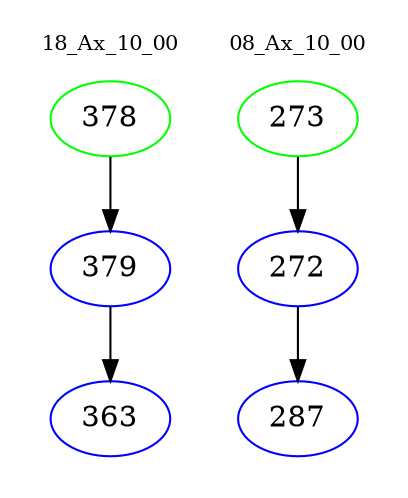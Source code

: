 digraph{
subgraph cluster_0 {
color = white
label = "18_Ax_10_00";
fontsize=10;
T0_378 [label="378", color="green"]
T0_378 -> T0_379 [color="black"]
T0_379 [label="379", color="blue"]
T0_379 -> T0_363 [color="black"]
T0_363 [label="363", color="blue"]
}
subgraph cluster_1 {
color = white
label = "08_Ax_10_00";
fontsize=10;
T1_273 [label="273", color="green"]
T1_273 -> T1_272 [color="black"]
T1_272 [label="272", color="blue"]
T1_272 -> T1_287 [color="black"]
T1_287 [label="287", color="blue"]
}
}
